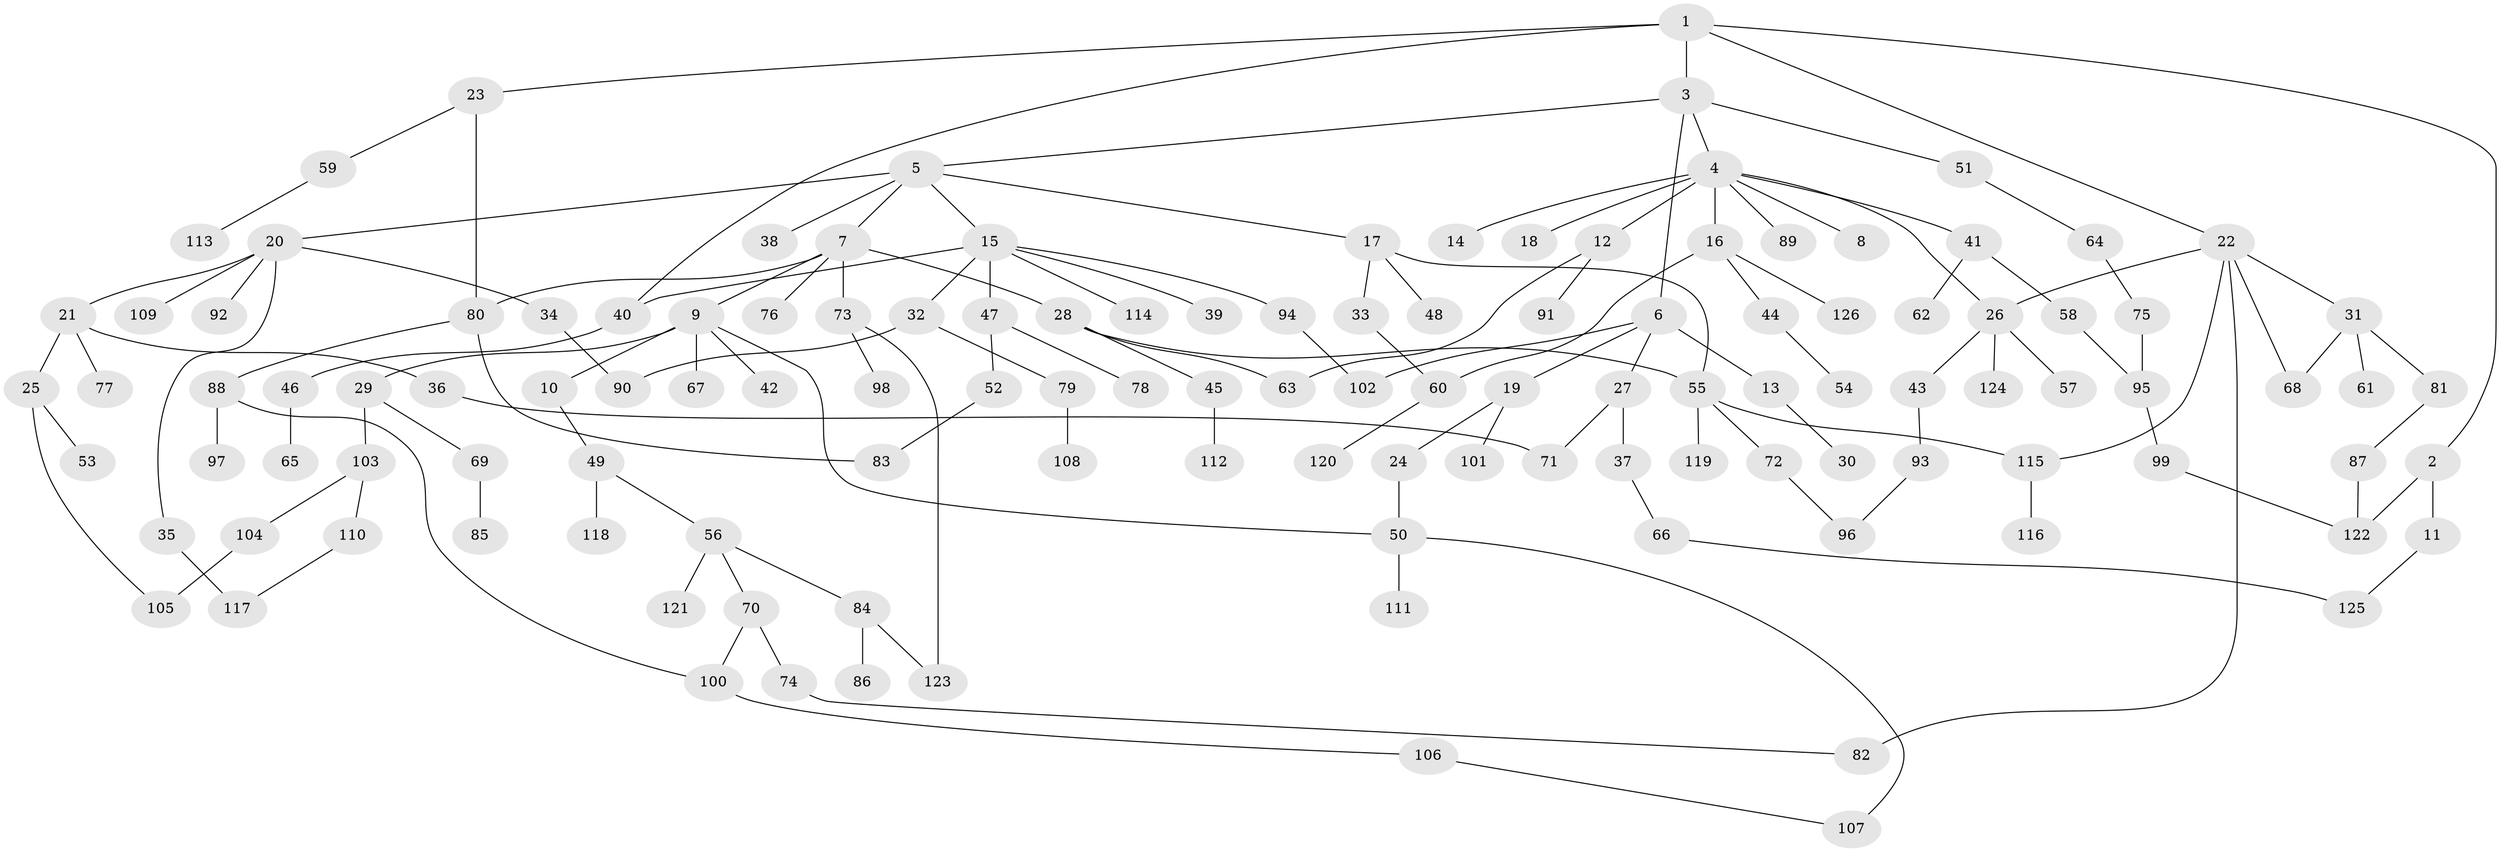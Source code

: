 // Generated by graph-tools (version 1.1) at 2025/42/03/09/25 04:42:55]
// undirected, 126 vertices, 149 edges
graph export_dot {
graph [start="1"]
  node [color=gray90,style=filled];
  1;
  2;
  3;
  4;
  5;
  6;
  7;
  8;
  9;
  10;
  11;
  12;
  13;
  14;
  15;
  16;
  17;
  18;
  19;
  20;
  21;
  22;
  23;
  24;
  25;
  26;
  27;
  28;
  29;
  30;
  31;
  32;
  33;
  34;
  35;
  36;
  37;
  38;
  39;
  40;
  41;
  42;
  43;
  44;
  45;
  46;
  47;
  48;
  49;
  50;
  51;
  52;
  53;
  54;
  55;
  56;
  57;
  58;
  59;
  60;
  61;
  62;
  63;
  64;
  65;
  66;
  67;
  68;
  69;
  70;
  71;
  72;
  73;
  74;
  75;
  76;
  77;
  78;
  79;
  80;
  81;
  82;
  83;
  84;
  85;
  86;
  87;
  88;
  89;
  90;
  91;
  92;
  93;
  94;
  95;
  96;
  97;
  98;
  99;
  100;
  101;
  102;
  103;
  104;
  105;
  106;
  107;
  108;
  109;
  110;
  111;
  112;
  113;
  114;
  115;
  116;
  117;
  118;
  119;
  120;
  121;
  122;
  123;
  124;
  125;
  126;
  1 -- 2;
  1 -- 3;
  1 -- 22;
  1 -- 23;
  1 -- 40;
  2 -- 11;
  2 -- 122;
  3 -- 4;
  3 -- 5;
  3 -- 6;
  3 -- 51;
  4 -- 8;
  4 -- 12;
  4 -- 14;
  4 -- 16;
  4 -- 18;
  4 -- 26;
  4 -- 41;
  4 -- 89;
  5 -- 7;
  5 -- 15;
  5 -- 17;
  5 -- 20;
  5 -- 38;
  6 -- 13;
  6 -- 19;
  6 -- 27;
  6 -- 102;
  7 -- 9;
  7 -- 28;
  7 -- 73;
  7 -- 76;
  7 -- 80;
  9 -- 10;
  9 -- 29;
  9 -- 42;
  9 -- 67;
  9 -- 50;
  10 -- 49;
  11 -- 125;
  12 -- 91;
  12 -- 63;
  13 -- 30;
  15 -- 32;
  15 -- 39;
  15 -- 47;
  15 -- 94;
  15 -- 114;
  15 -- 40;
  16 -- 44;
  16 -- 60;
  16 -- 126;
  17 -- 33;
  17 -- 48;
  17 -- 55;
  19 -- 24;
  19 -- 101;
  20 -- 21;
  20 -- 34;
  20 -- 35;
  20 -- 92;
  20 -- 109;
  21 -- 25;
  21 -- 36;
  21 -- 77;
  22 -- 31;
  22 -- 82;
  22 -- 115;
  22 -- 26;
  22 -- 68;
  23 -- 59;
  23 -- 80;
  24 -- 50;
  25 -- 53;
  25 -- 105;
  26 -- 43;
  26 -- 57;
  26 -- 124;
  27 -- 37;
  27 -- 71;
  28 -- 45;
  28 -- 55;
  28 -- 63;
  29 -- 69;
  29 -- 103;
  31 -- 61;
  31 -- 68;
  31 -- 81;
  32 -- 79;
  32 -- 90;
  33 -- 60;
  34 -- 90;
  35 -- 117;
  36 -- 71;
  37 -- 66;
  40 -- 46;
  41 -- 58;
  41 -- 62;
  43 -- 93;
  44 -- 54;
  45 -- 112;
  46 -- 65;
  47 -- 52;
  47 -- 78;
  49 -- 56;
  49 -- 118;
  50 -- 107;
  50 -- 111;
  51 -- 64;
  52 -- 83;
  55 -- 72;
  55 -- 119;
  55 -- 115;
  56 -- 70;
  56 -- 84;
  56 -- 121;
  58 -- 95;
  59 -- 113;
  60 -- 120;
  64 -- 75;
  66 -- 125;
  69 -- 85;
  70 -- 74;
  70 -- 100;
  72 -- 96;
  73 -- 98;
  73 -- 123;
  74 -- 82;
  75 -- 95;
  79 -- 108;
  80 -- 83;
  80 -- 88;
  81 -- 87;
  84 -- 86;
  84 -- 123;
  87 -- 122;
  88 -- 97;
  88 -- 100;
  93 -- 96;
  94 -- 102;
  95 -- 99;
  99 -- 122;
  100 -- 106;
  103 -- 104;
  103 -- 110;
  104 -- 105;
  106 -- 107;
  110 -- 117;
  115 -- 116;
}

